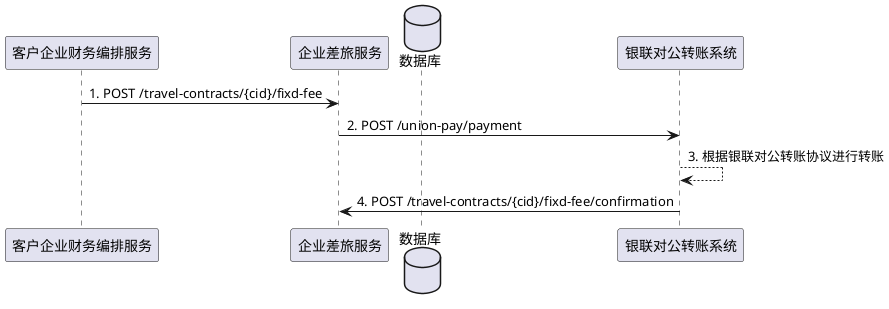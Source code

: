 @startuml

participant 客户企业财务编排服务 as f
participant 企业差旅服务 as t
database 数据库 as db
participant 银联对公转账系统 as u

f -> t: 1. POST /travel-contracts/{cid}/fixd-fee
t -> u: 2. POST /union-pay/payment
u --> u: 3. 根据银联对公转账协议进行转账
u -> t: 4. POST /travel-contracts/{cid}/fixd-fee/confirmation

@enduml